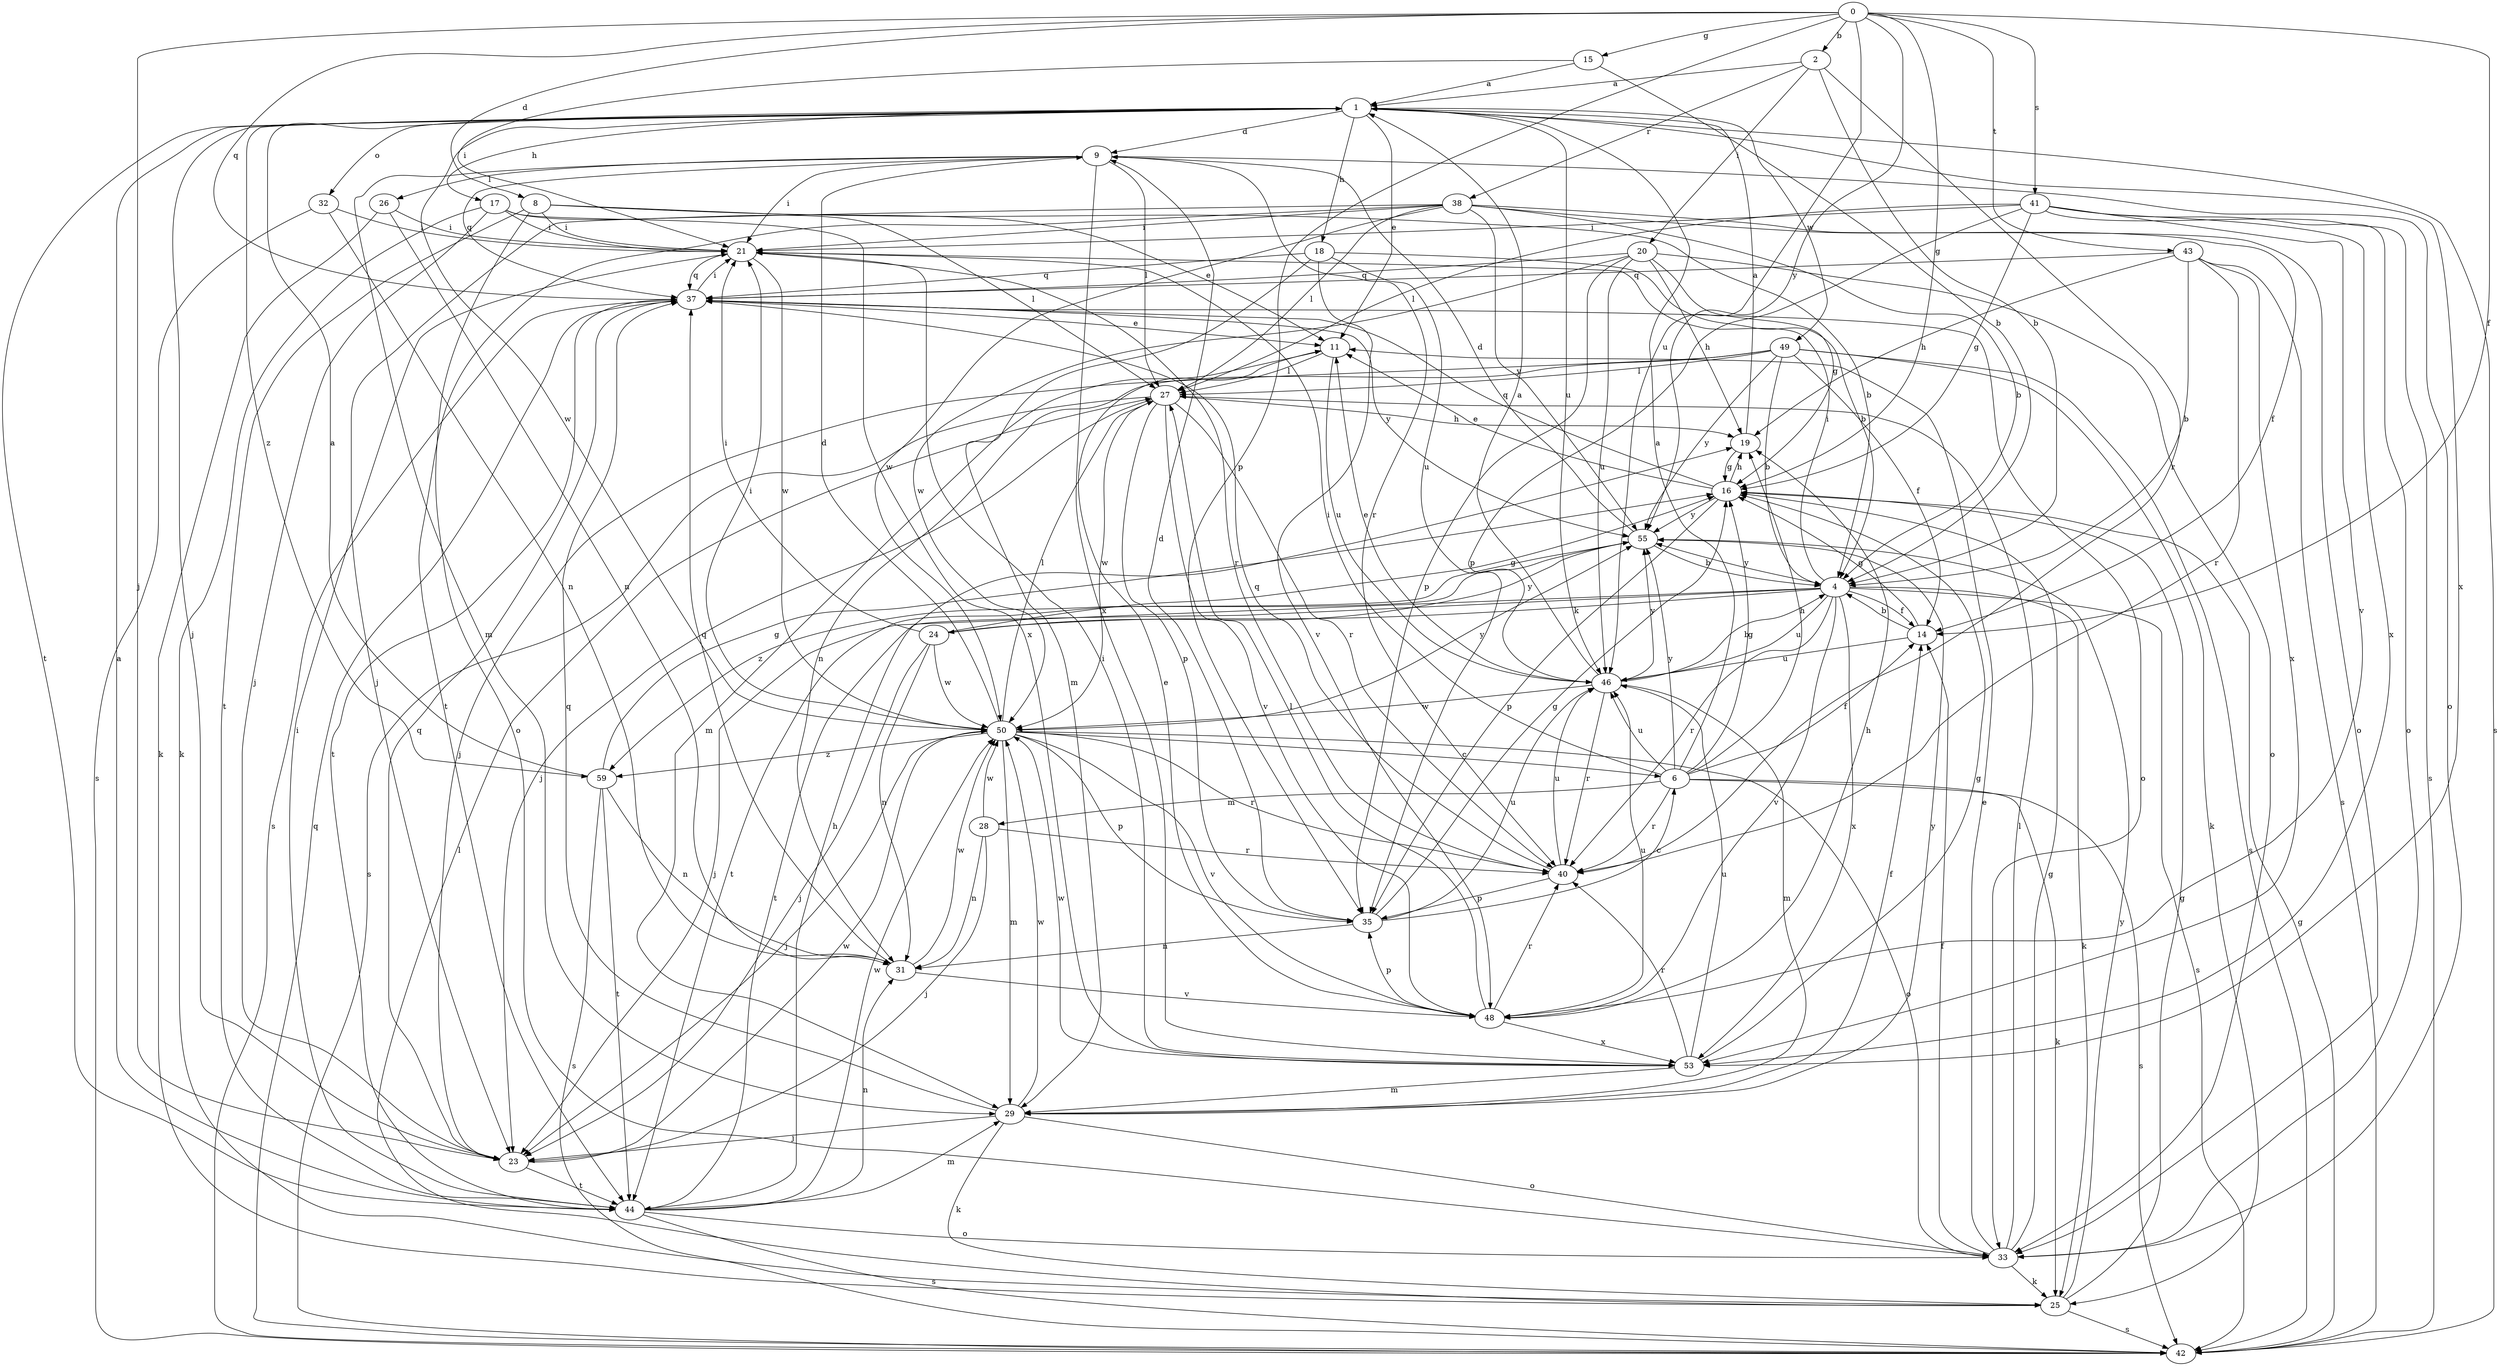 strict digraph  {
0;
1;
2;
4;
6;
8;
9;
11;
14;
15;
16;
17;
18;
19;
20;
21;
23;
24;
25;
26;
27;
28;
29;
31;
32;
33;
35;
37;
38;
40;
41;
42;
43;
44;
46;
48;
49;
50;
53;
55;
59;
0 -> 2  [label=b];
0 -> 8  [label=d];
0 -> 14  [label=f];
0 -> 15  [label=g];
0 -> 16  [label=g];
0 -> 23  [label=j];
0 -> 35  [label=p];
0 -> 37  [label=q];
0 -> 41  [label=s];
0 -> 43  [label=t];
0 -> 46  [label=u];
0 -> 55  [label=y];
1 -> 9  [label=d];
1 -> 11  [label=e];
1 -> 17  [label=h];
1 -> 18  [label=h];
1 -> 23  [label=j];
1 -> 32  [label=o];
1 -> 42  [label=s];
1 -> 44  [label=t];
1 -> 46  [label=u];
1 -> 49  [label=w];
1 -> 50  [label=w];
1 -> 53  [label=x];
1 -> 59  [label=z];
2 -> 1  [label=a];
2 -> 4  [label=b];
2 -> 20  [label=i];
2 -> 38  [label=r];
2 -> 40  [label=r];
4 -> 14  [label=f];
4 -> 21  [label=i];
4 -> 23  [label=j];
4 -> 24  [label=k];
4 -> 25  [label=k];
4 -> 40  [label=r];
4 -> 42  [label=s];
4 -> 44  [label=t];
4 -> 46  [label=u];
4 -> 48  [label=v];
4 -> 53  [label=x];
4 -> 55  [label=y];
6 -> 1  [label=a];
6 -> 14  [label=f];
6 -> 16  [label=g];
6 -> 19  [label=h];
6 -> 21  [label=i];
6 -> 25  [label=k];
6 -> 28  [label=m];
6 -> 40  [label=r];
6 -> 42  [label=s];
6 -> 46  [label=u];
6 -> 55  [label=y];
8 -> 4  [label=b];
8 -> 11  [label=e];
8 -> 21  [label=i];
8 -> 33  [label=o];
8 -> 44  [label=t];
9 -> 21  [label=i];
9 -> 26  [label=l];
9 -> 27  [label=l];
9 -> 29  [label=m];
9 -> 33  [label=o];
9 -> 37  [label=q];
9 -> 40  [label=r];
9 -> 53  [label=x];
11 -> 27  [label=l];
11 -> 29  [label=m];
11 -> 46  [label=u];
14 -> 4  [label=b];
14 -> 16  [label=g];
14 -> 46  [label=u];
15 -> 1  [label=a];
15 -> 4  [label=b];
15 -> 21  [label=i];
16 -> 11  [label=e];
16 -> 19  [label=h];
16 -> 35  [label=p];
16 -> 37  [label=q];
16 -> 55  [label=y];
17 -> 21  [label=i];
17 -> 23  [label=j];
17 -> 25  [label=k];
17 -> 27  [label=l];
17 -> 53  [label=x];
18 -> 4  [label=b];
18 -> 29  [label=m];
18 -> 37  [label=q];
18 -> 46  [label=u];
18 -> 48  [label=v];
19 -> 1  [label=a];
19 -> 16  [label=g];
20 -> 16  [label=g];
20 -> 19  [label=h];
20 -> 33  [label=o];
20 -> 35  [label=p];
20 -> 37  [label=q];
20 -> 46  [label=u];
20 -> 50  [label=w];
21 -> 37  [label=q];
21 -> 40  [label=r];
21 -> 50  [label=w];
23 -> 37  [label=q];
23 -> 44  [label=t];
23 -> 50  [label=w];
24 -> 16  [label=g];
24 -> 21  [label=i];
24 -> 23  [label=j];
24 -> 31  [label=n];
24 -> 50  [label=w];
24 -> 55  [label=y];
25 -> 16  [label=g];
25 -> 27  [label=l];
25 -> 42  [label=s];
25 -> 55  [label=y];
26 -> 21  [label=i];
26 -> 25  [label=k];
26 -> 31  [label=n];
27 -> 19  [label=h];
27 -> 23  [label=j];
27 -> 35  [label=p];
27 -> 40  [label=r];
27 -> 42  [label=s];
27 -> 48  [label=v];
27 -> 50  [label=w];
28 -> 23  [label=j];
28 -> 31  [label=n];
28 -> 40  [label=r];
28 -> 50  [label=w];
29 -> 14  [label=f];
29 -> 23  [label=j];
29 -> 25  [label=k];
29 -> 33  [label=o];
29 -> 37  [label=q];
29 -> 50  [label=w];
29 -> 55  [label=y];
31 -> 37  [label=q];
31 -> 48  [label=v];
31 -> 50  [label=w];
32 -> 21  [label=i];
32 -> 31  [label=n];
32 -> 42  [label=s];
33 -> 11  [label=e];
33 -> 14  [label=f];
33 -> 16  [label=g];
33 -> 25  [label=k];
33 -> 27  [label=l];
35 -> 6  [label=c];
35 -> 9  [label=d];
35 -> 16  [label=g];
35 -> 31  [label=n];
35 -> 46  [label=u];
37 -> 11  [label=e];
37 -> 21  [label=i];
37 -> 33  [label=o];
37 -> 42  [label=s];
37 -> 44  [label=t];
37 -> 55  [label=y];
38 -> 4  [label=b];
38 -> 14  [label=f];
38 -> 21  [label=i];
38 -> 23  [label=j];
38 -> 27  [label=l];
38 -> 33  [label=o];
38 -> 44  [label=t];
38 -> 50  [label=w];
38 -> 55  [label=y];
40 -> 35  [label=p];
40 -> 37  [label=q];
40 -> 46  [label=u];
41 -> 16  [label=g];
41 -> 21  [label=i];
41 -> 27  [label=l];
41 -> 33  [label=o];
41 -> 35  [label=p];
41 -> 42  [label=s];
41 -> 48  [label=v];
41 -> 53  [label=x];
42 -> 16  [label=g];
42 -> 37  [label=q];
43 -> 4  [label=b];
43 -> 19  [label=h];
43 -> 37  [label=q];
43 -> 40  [label=r];
43 -> 42  [label=s];
43 -> 53  [label=x];
44 -> 1  [label=a];
44 -> 19  [label=h];
44 -> 21  [label=i];
44 -> 29  [label=m];
44 -> 31  [label=n];
44 -> 33  [label=o];
44 -> 42  [label=s];
44 -> 50  [label=w];
46 -> 1  [label=a];
46 -> 4  [label=b];
46 -> 11  [label=e];
46 -> 29  [label=m];
46 -> 40  [label=r];
46 -> 50  [label=w];
46 -> 55  [label=y];
48 -> 11  [label=e];
48 -> 19  [label=h];
48 -> 27  [label=l];
48 -> 35  [label=p];
48 -> 40  [label=r];
48 -> 46  [label=u];
48 -> 53  [label=x];
49 -> 4  [label=b];
49 -> 14  [label=f];
49 -> 23  [label=j];
49 -> 25  [label=k];
49 -> 27  [label=l];
49 -> 31  [label=n];
49 -> 42  [label=s];
49 -> 55  [label=y];
50 -> 6  [label=c];
50 -> 9  [label=d];
50 -> 21  [label=i];
50 -> 23  [label=j];
50 -> 27  [label=l];
50 -> 29  [label=m];
50 -> 33  [label=o];
50 -> 35  [label=p];
50 -> 40  [label=r];
50 -> 48  [label=v];
50 -> 55  [label=y];
50 -> 59  [label=z];
53 -> 16  [label=g];
53 -> 21  [label=i];
53 -> 29  [label=m];
53 -> 40  [label=r];
53 -> 46  [label=u];
53 -> 50  [label=w];
55 -> 4  [label=b];
55 -> 9  [label=d];
55 -> 44  [label=t];
55 -> 59  [label=z];
59 -> 1  [label=a];
59 -> 16  [label=g];
59 -> 31  [label=n];
59 -> 42  [label=s];
59 -> 44  [label=t];
}
